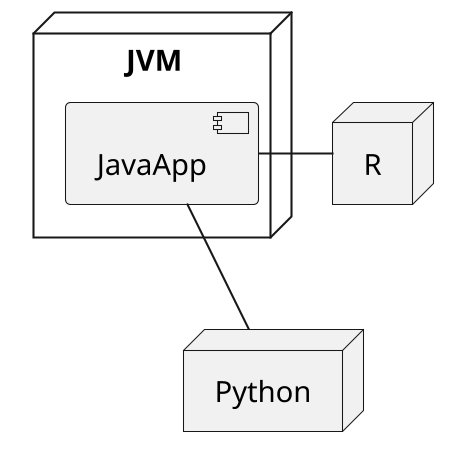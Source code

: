 @startuml

skinparam dpi 200

node JVM {
    component JavaApp
}

node R
node Python

JavaApp - R
JavaApp - Python

R -[hidden]- Python
@enduml